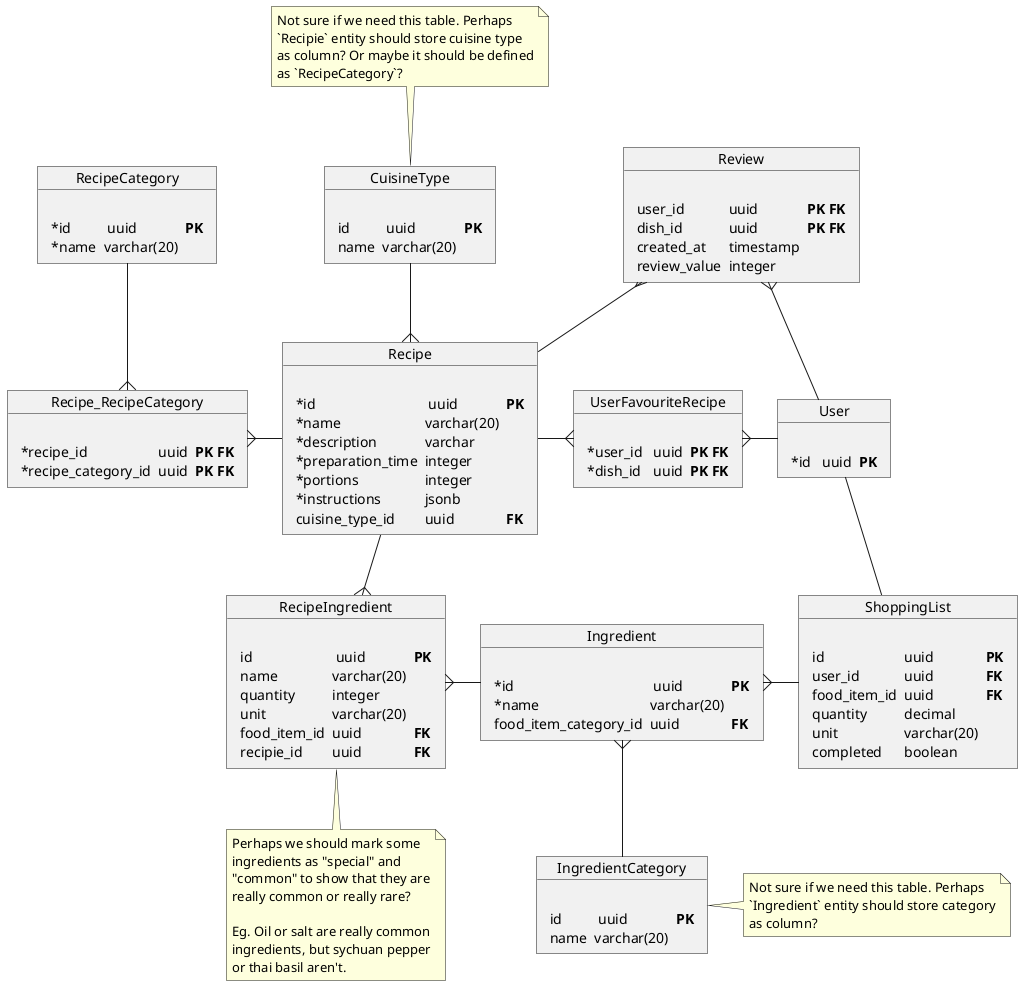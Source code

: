 @startuml
object Recipe  {
    <#F1F1F1,#F1F1F1>|= |= |= |
    | *id |  uuid | **PK** |
    | *name | varchar(20) |
    | *description | varchar |
    | *preparation_time | integer |
    | *portions | integer |
    | *instructions | jsonb |
    | cuisine_type_id | uuid | **FK** |
}

object RecipeIngredient {
  <#F1F1F1,#F1F1F1>|= |= |= |
    | id |  uuid | **PK** |
    | name | varchar(20) |
    | quantity | integer |
    | unit | varchar(20) |
    | food_item_id | uuid| **FK** |
    | recipie_id | uuid | **FK** |
}

note bottom of RecipeIngredient
    Perhaps we should mark some
    ingredients as "special" and
    "common" to show that they are
    really common or really rare?

    Eg. Oil or salt are really common
    ingredients, but sychuan pepper
    or thai basil aren't.
end note

object Ingredient {
  <#F1F1F1,#F1F1F1>|= |= |= |
    | *id |  uuid | **PK** |
    | *name | varchar(20) |
    | food_item_category_id | uuid | **FK** |
}

object IngredientCategory {
  <#F1F1F1,#F1F1F1>|= |= |= |
    | id |  uuid | **PK** |
    | name | varchar(20) |
}

note right of IngredientCategory
    Not sure if we need this table. Perhaps
    `Ingredient` entity should store category
    as column?
end note

object CuisineType {
    <#F1F1F1,#F1F1F1>|= |= |= |
    | id |  uuid | **PK** |
    | name | varchar(20) |
}

note top of CuisineType
    Not sure if we need this table. Perhaps
    `Recipie` entity should store cuisine type
    as column? Or maybe it should be defined
    as `RecipeCategory`?
end note

object RecipeCategory {
    <#F1F1F1,#F1F1F1>|= |= |= |
    | *id |  uuid | **PK** |
    | *name | varchar(20) |
}

object Recipe_RecipeCategory {
    <#F1F1F1,#F1F1F1>|= |= |= |
    | *recipe_id | uuid | **PK FK** |
    | *recipe_category_id | uuid | **PK FK** |
}

object User {
    <#F1F1F1,#F1F1F1>|= |= |= |
    | *id |  uuid | **PK** |
}

object UserFavouriteRecipe {
    <#F1F1F1,#F1F1F1>|= |= |= |
    | *user_id |  uuid | **PK FK** |
    | *dish_id |  uuid | **PK FK** |
}

object Review {
    <#F1F1F1,#F1F1F1>|= |= |= |
    | user_id | uuid | **PK FK** |
    | dish_id | uuid | **PK FK** |
    | created_at | timestamp | |
    | review_value | integer | |
}

object ShoppingList {
    <#F1F1F1,#F1F1F1>|= |= |= |
    | id | uuid | **PK** |
    | user_id | uuid | **FK** |
    | food_item_id | uuid | **FK** |
    | quantity | decimal | |
    | unit | varchar(20) | |
    | completed | boolean | |
}

Recipe -down-{ RecipeIngredient
RecipeIngredient }-right- Ingredient
Ingredient }-- IngredientCategory
Recipe }-up- CuisineType
Recipe -left-{ Recipe_RecipeCategory
Recipe_RecipeCategory }-up- RecipeCategory
Recipe -right-{ UserFavouriteRecipe
UserFavouriteRecipe }-right- User
Recipe -up-{ Review
Review }-down- User
User -- ShoppingList
ShoppingList -left-{ Ingredient
@enduml